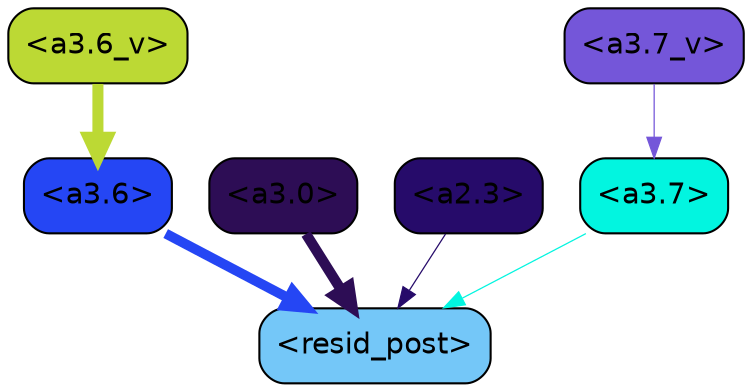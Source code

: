 strict digraph "" {
	graph [bgcolor=transparent,
		layout=dot,
		overlap=false,
		splines=true
	];
	"<a3.7>"	[color=black,
		fillcolor="#02f5e0",
		fontname=Helvetica,
		shape=box,
		style="filled, rounded"];
	"<resid_post>"	[color=black,
		fillcolor="#74c7f8",
		fontname=Helvetica,
		shape=box,
		style="filled, rounded"];
	"<a3.7>" -> "<resid_post>"	[color="#02f5e0",
		penwidth=0.6];
	"<a3.6>"	[color=black,
		fillcolor="#2546f4",
		fontname=Helvetica,
		shape=box,
		style="filled, rounded"];
	"<a3.6>" -> "<resid_post>"	[color="#2546f4",
		penwidth=4.749041676521301];
	"<a3.0>"	[color=black,
		fillcolor="#2d0d55",
		fontname=Helvetica,
		shape=box,
		style="filled, rounded"];
	"<a3.0>" -> "<resid_post>"	[color="#2d0d55",
		penwidth=5.004215121269226];
	"<a2.3>"	[color=black,
		fillcolor="#260b6a",
		fontname=Helvetica,
		shape=box,
		style="filled, rounded"];
	"<a2.3>" -> "<resid_post>"	[color="#260b6a",
		penwidth=0.6];
	"<a3.7_v>"	[color=black,
		fillcolor="#7456d9",
		fontname=Helvetica,
		shape=box,
		style="filled, rounded"];
	"<a3.7_v>" -> "<a3.7>"	[color="#7456d9",
		penwidth=0.6];
	"<a3.6_v>"	[color=black,
		fillcolor="#bcd934",
		fontname=Helvetica,
		shape=box,
		style="filled, rounded"];
	"<a3.6_v>" -> "<a3.6>"	[color="#bcd934",
		penwidth=5.297133803367615];
}
